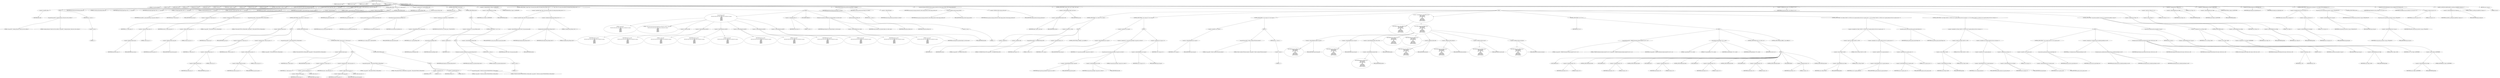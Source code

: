 digraph hostapd_notif_assoc {  
"1000112" [label = "(METHOD,hostapd_notif_assoc)" ]
"1000113" [label = "(PARAM,hostapd_data *hapd)" ]
"1000114" [label = "(PARAM,const u8 *addr)" ]
"1000115" [label = "(PARAM,const u8 *req_ies)" ]
"1000116" [label = "(PARAM,size_t req_ies_len)" ]
"1000117" [label = "(PARAM,int reassoc)" ]
"1000118" [label = "(BLOCK,,)" ]
"1000119" [label = "(LOCAL,v5: wpa_state_machine *)" ]
"1000120" [label = "(LOCAL,v6: u32)" ]
"1000121" [label = "(LOCAL,reason: u16)" ]
"1000122" [label = "(LOCAL,p: u8 *)" ]
"1000123" [label = "(LOCAL,buf: u8 [ 1064 ])" ]
"1000124" [label = "(LOCAL,ielen: size_t)" ]
"1000125" [label = "(LOCAL,ie: const u8 *)" ]
"1000126" [label = "(LOCAL,elems: ieee802_11_elems)" ]
"1000127" [label = "(LOCAL,res: int)" ]
"1000128" [label = "(LOCAL,new_assoc: int)" ]
"1000129" [label = "(LOCAL,sta: sta_info *)" ]
"1000130" [label = "(CONTROL_STRUCTURE,if ( !addr ),if ( !addr ))" ]
"1000131" [label = "(<operator>.logicalNot,!addr)" ]
"1000132" [label = "(IDENTIFIER,addr,!addr)" ]
"1000133" [label = "(BLOCK,,)" ]
"1000134" [label = "(wpa_printf,wpa_printf(2, \"hostapd_notif_assoc: Skip event with no address\"))" ]
"1000135" [label = "(LITERAL,2,wpa_printf(2, \"hostapd_notif_assoc: Skip event with no address\"))" ]
"1000136" [label = "(LITERAL,\"hostapd_notif_assoc: Skip event with no address\",wpa_printf(2, \"hostapd_notif_assoc: Skip event with no address\"))" ]
"1000137" [label = "(RETURN,return -1;,return -1;)" ]
"1000138" [label = "(<operator>.minus,-1)" ]
"1000139" [label = "(LITERAL,1,-1)" ]
"1000140" [label = "(random_add_randomness,random_add_randomness(addr, 6u))" ]
"1000141" [label = "(IDENTIFIER,addr,random_add_randomness(addr, 6u))" ]
"1000142" [label = "(LITERAL,6u,random_add_randomness(addr, 6u))" ]
"1000143" [label = "(hostapd_logger,hostapd_logger(hapd, addr, 1u, 2, \"associated\"))" ]
"1000144" [label = "(IDENTIFIER,hapd,hostapd_logger(hapd, addr, 1u, 2, \"associated\"))" ]
"1000145" [label = "(IDENTIFIER,addr,hostapd_logger(hapd, addr, 1u, 2, \"associated\"))" ]
"1000146" [label = "(LITERAL,1u,hostapd_logger(hapd, addr, 1u, 2, \"associated\"))" ]
"1000147" [label = "(LITERAL,2,hostapd_logger(hapd, addr, 1u, 2, \"associated\"))" ]
"1000148" [label = "(LITERAL,\"associated\",hostapd_logger(hapd, addr, 1u, 2, \"associated\"))" ]
"1000149" [label = "(ieee802_11_parse_elems,ieee802_11_parse_elems(req_ies, req_ies_len, &elems, 0))" ]
"1000150" [label = "(IDENTIFIER,req_ies,ieee802_11_parse_elems(req_ies, req_ies_len, &elems, 0))" ]
"1000151" [label = "(IDENTIFIER,req_ies_len,ieee802_11_parse_elems(req_ies, req_ies_len, &elems, 0))" ]
"1000152" [label = "(<operator>.addressOf,&elems)" ]
"1000153" [label = "(IDENTIFIER,elems,ieee802_11_parse_elems(req_ies, req_ies_len, &elems, 0))" ]
"1000154" [label = "(LITERAL,0,ieee802_11_parse_elems(req_ies, req_ies_len, &elems, 0))" ]
"1000155" [label = "(CONTROL_STRUCTURE,if ( elems.wps_ie ),if ( elems.wps_ie ))" ]
"1000156" [label = "(<operator>.fieldAccess,elems.wps_ie)" ]
"1000157" [label = "(IDENTIFIER,elems,if ( elems.wps_ie ))" ]
"1000158" [label = "(FIELD_IDENTIFIER,wps_ie,wps_ie)" ]
"1000159" [label = "(BLOCK,,)" ]
"1000160" [label = "(<operator>.assignment,ie = elems.wps_ie - 2)" ]
"1000161" [label = "(IDENTIFIER,ie,ie = elems.wps_ie - 2)" ]
"1000162" [label = "(<operator>.subtraction,elems.wps_ie - 2)" ]
"1000163" [label = "(<operator>.fieldAccess,elems.wps_ie)" ]
"1000164" [label = "(IDENTIFIER,elems,elems.wps_ie - 2)" ]
"1000165" [label = "(FIELD_IDENTIFIER,wps_ie,wps_ie)" ]
"1000166" [label = "(LITERAL,2,elems.wps_ie - 2)" ]
"1000167" [label = "(<operator>.assignment,ielen = elems.wps_ie_len + 2)" ]
"1000168" [label = "(IDENTIFIER,ielen,ielen = elems.wps_ie_len + 2)" ]
"1000169" [label = "(<operator>.addition,elems.wps_ie_len + 2)" ]
"1000170" [label = "(<operator>.fieldAccess,elems.wps_ie_len)" ]
"1000171" [label = "(IDENTIFIER,elems,elems.wps_ie_len + 2)" ]
"1000172" [label = "(FIELD_IDENTIFIER,wps_ie_len,wps_ie_len)" ]
"1000173" [label = "(LITERAL,2,elems.wps_ie_len + 2)" ]
"1000174" [label = "(wpa_printf,wpa_printf(2, \"STA included WPS IE in (Re)AssocReq\"))" ]
"1000175" [label = "(LITERAL,2,wpa_printf(2, \"STA included WPS IE in (Re)AssocReq\"))" ]
"1000176" [label = "(LITERAL,\"STA included WPS IE in (Re)AssocReq\",wpa_printf(2, \"STA included WPS IE in (Re)AssocReq\"))" ]
"1000177" [label = "(CONTROL_STRUCTURE,else,else)" ]
"1000178" [label = "(CONTROL_STRUCTURE,if ( elems.rsn_ie ),if ( elems.rsn_ie ))" ]
"1000179" [label = "(<operator>.fieldAccess,elems.rsn_ie)" ]
"1000180" [label = "(IDENTIFIER,elems,if ( elems.rsn_ie ))" ]
"1000181" [label = "(FIELD_IDENTIFIER,rsn_ie,rsn_ie)" ]
"1000182" [label = "(BLOCK,,)" ]
"1000183" [label = "(<operator>.assignment,ie = elems.rsn_ie - 2)" ]
"1000184" [label = "(IDENTIFIER,ie,ie = elems.rsn_ie - 2)" ]
"1000185" [label = "(<operator>.subtraction,elems.rsn_ie - 2)" ]
"1000186" [label = "(<operator>.fieldAccess,elems.rsn_ie)" ]
"1000187" [label = "(IDENTIFIER,elems,elems.rsn_ie - 2)" ]
"1000188" [label = "(FIELD_IDENTIFIER,rsn_ie,rsn_ie)" ]
"1000189" [label = "(LITERAL,2,elems.rsn_ie - 2)" ]
"1000190" [label = "(<operator>.assignment,ielen = elems.rsn_ie_len + 2)" ]
"1000191" [label = "(IDENTIFIER,ielen,ielen = elems.rsn_ie_len + 2)" ]
"1000192" [label = "(<operator>.addition,elems.rsn_ie_len + 2)" ]
"1000193" [label = "(<operator>.fieldAccess,elems.rsn_ie_len)" ]
"1000194" [label = "(IDENTIFIER,elems,elems.rsn_ie_len + 2)" ]
"1000195" [label = "(FIELD_IDENTIFIER,rsn_ie_len,rsn_ie_len)" ]
"1000196" [label = "(LITERAL,2,elems.rsn_ie_len + 2)" ]
"1000197" [label = "(wpa_printf,wpa_printf(2, \"STA included RSN IE in (Re)AssocReq\"))" ]
"1000198" [label = "(LITERAL,2,wpa_printf(2, \"STA included RSN IE in (Re)AssocReq\"))" ]
"1000199" [label = "(LITERAL,\"STA included RSN IE in (Re)AssocReq\",wpa_printf(2, \"STA included RSN IE in (Re)AssocReq\"))" ]
"1000200" [label = "(CONTROL_STRUCTURE,else,else)" ]
"1000201" [label = "(CONTROL_STRUCTURE,if ( elems.wpa_ie ),if ( elems.wpa_ie ))" ]
"1000202" [label = "(<operator>.fieldAccess,elems.wpa_ie)" ]
"1000203" [label = "(IDENTIFIER,elems,if ( elems.wpa_ie ))" ]
"1000204" [label = "(FIELD_IDENTIFIER,wpa_ie,wpa_ie)" ]
"1000205" [label = "(BLOCK,,)" ]
"1000206" [label = "(<operator>.assignment,ie = elems.wpa_ie - 2)" ]
"1000207" [label = "(IDENTIFIER,ie,ie = elems.wpa_ie - 2)" ]
"1000208" [label = "(<operator>.subtraction,elems.wpa_ie - 2)" ]
"1000209" [label = "(<operator>.fieldAccess,elems.wpa_ie)" ]
"1000210" [label = "(IDENTIFIER,elems,elems.wpa_ie - 2)" ]
"1000211" [label = "(FIELD_IDENTIFIER,wpa_ie,wpa_ie)" ]
"1000212" [label = "(LITERAL,2,elems.wpa_ie - 2)" ]
"1000213" [label = "(<operator>.assignment,ielen = elems.wpa_ie_len + 2)" ]
"1000214" [label = "(IDENTIFIER,ielen,ielen = elems.wpa_ie_len + 2)" ]
"1000215" [label = "(<operator>.addition,elems.wpa_ie_len + 2)" ]
"1000216" [label = "(<operator>.fieldAccess,elems.wpa_ie_len)" ]
"1000217" [label = "(IDENTIFIER,elems,elems.wpa_ie_len + 2)" ]
"1000218" [label = "(FIELD_IDENTIFIER,wpa_ie_len,wpa_ie_len)" ]
"1000219" [label = "(LITERAL,2,elems.wpa_ie_len + 2)" ]
"1000220" [label = "(wpa_printf,wpa_printf(2, \"STA included WPA IE in (Re)AssocReq\"))" ]
"1000221" [label = "(LITERAL,2,wpa_printf(2, \"STA included WPA IE in (Re)AssocReq\"))" ]
"1000222" [label = "(LITERAL,\"STA included WPA IE in (Re)AssocReq\",wpa_printf(2, \"STA included WPA IE in (Re)AssocReq\"))" ]
"1000223" [label = "(CONTROL_STRUCTURE,else,else)" ]
"1000224" [label = "(BLOCK,,)" ]
"1000225" [label = "(<operator>.assignment,ie = 0)" ]
"1000226" [label = "(IDENTIFIER,ie,ie = 0)" ]
"1000227" [label = "(LITERAL,0,ie = 0)" ]
"1000228" [label = "(<operator>.assignment,ielen = 0)" ]
"1000229" [label = "(IDENTIFIER,ielen,ielen = 0)" ]
"1000230" [label = "(LITERAL,0,ielen = 0)" ]
"1000231" [label = "(wpa_printf,wpa_printf(2, \"STA did not include WPS/RSN/WPA IE in (Re)AssocReq\"))" ]
"1000232" [label = "(LITERAL,2,wpa_printf(2, \"STA did not include WPS/RSN/WPA IE in (Re)AssocReq\"))" ]
"1000233" [label = "(LITERAL,\"STA did not include WPS/RSN/WPA IE in (Re)AssocReq\",wpa_printf(2, \"STA did not include WPS/RSN/WPA IE in (Re)AssocReq\"))" ]
"1000234" [label = "(<operator>.assignment,sta = ap_get_sta(hapd, addr))" ]
"1000235" [label = "(IDENTIFIER,sta,sta = ap_get_sta(hapd, addr))" ]
"1000236" [label = "(ap_get_sta,ap_get_sta(hapd, addr))" ]
"1000237" [label = "(IDENTIFIER,hapd,ap_get_sta(hapd, addr))" ]
"1000238" [label = "(IDENTIFIER,addr,ap_get_sta(hapd, addr))" ]
"1000239" [label = "(CONTROL_STRUCTURE,if ( sta ),if ( sta ))" ]
"1000240" [label = "(IDENTIFIER,sta,if ( sta ))" ]
"1000241" [label = "(BLOCK,,)" ]
"1000242" [label = "(ap_sta_no_session_timeout,ap_sta_no_session_timeout(hapd, sta))" ]
"1000243" [label = "(IDENTIFIER,hapd,ap_sta_no_session_timeout(hapd, sta))" ]
"1000244" [label = "(IDENTIFIER,sta,ap_sta_no_session_timeout(hapd, sta))" ]
"1000245" [label = "(accounting_sta_stop,accounting_sta_stop(hapd, sta))" ]
"1000246" [label = "(IDENTIFIER,hapd,accounting_sta_stop(hapd, sta))" ]
"1000247" [label = "(IDENTIFIER,sta,accounting_sta_stop(hapd, sta))" ]
"1000248" [label = "(<operator>.assignment,sta->timeout_next = STA_NULLFUNC)" ]
"1000249" [label = "(<operator>.indirectFieldAccess,sta->timeout_next)" ]
"1000250" [label = "(IDENTIFIER,sta,sta->timeout_next = STA_NULLFUNC)" ]
"1000251" [label = "(FIELD_IDENTIFIER,timeout_next,timeout_next)" ]
"1000252" [label = "(IDENTIFIER,STA_NULLFUNC,sta->timeout_next = STA_NULLFUNC)" ]
"1000253" [label = "(CONTROL_STRUCTURE,else,else)" ]
"1000254" [label = "(BLOCK,,)" ]
"1000255" [label = "(<operator>.assignment,sta = ap_sta_add(hapd, addr))" ]
"1000256" [label = "(IDENTIFIER,sta,sta = ap_sta_add(hapd, addr))" ]
"1000257" [label = "(ap_sta_add,ap_sta_add(hapd, addr))" ]
"1000258" [label = "(IDENTIFIER,hapd,ap_sta_add(hapd, addr))" ]
"1000259" [label = "(IDENTIFIER,addr,ap_sta_add(hapd, addr))" ]
"1000260" [label = "(CONTROL_STRUCTURE,if ( !sta ),if ( !sta ))" ]
"1000261" [label = "(<operator>.logicalNot,!sta)" ]
"1000262" [label = "(IDENTIFIER,sta,!sta)" ]
"1000263" [label = "(BLOCK,,)" ]
"1000264" [label = "(hostapd_drv_sta_disassoc,hostapd_drv_sta_disassoc(hapd, addr, 5))" ]
"1000265" [label = "(IDENTIFIER,hapd,hostapd_drv_sta_disassoc(hapd, addr, 5))" ]
"1000266" [label = "(IDENTIFIER,addr,hostapd_drv_sta_disassoc(hapd, addr, 5))" ]
"1000267" [label = "(LITERAL,5,hostapd_drv_sta_disassoc(hapd, addr, 5))" ]
"1000268" [label = "(RETURN,return -1;,return -1;)" ]
"1000269" [label = "(<operator>.minus,-1)" ]
"1000270" [label = "(LITERAL,1,-1)" ]
"1000271" [label = "(<operators>.assignmentAnd,sta->flags &= 0xFFFECFFF)" ]
"1000272" [label = "(<operator>.indirectFieldAccess,sta->flags)" ]
"1000273" [label = "(IDENTIFIER,sta,sta->flags &= 0xFFFECFFF)" ]
"1000274" [label = "(FIELD_IDENTIFIER,flags,flags)" ]
"1000275" [label = "(LITERAL,0xFFFECFFF,sta->flags &= 0xFFFECFFF)" ]
"1000276" [label = "(CONTROL_STRUCTURE,if ( !hapd->iface->drv_max_acl_mac_addrs && hostapd_check_acl(hapd, addr, 0) != 1 ),if ( !hapd->iface->drv_max_acl_mac_addrs && hostapd_check_acl(hapd, addr, 0) != 1 ))" ]
"1000277" [label = "(<operator>.logicalAnd,!hapd->iface->drv_max_acl_mac_addrs && hostapd_check_acl(hapd, addr, 0) != 1)" ]
"1000278" [label = "(<operator>.logicalNot,!hapd->iface->drv_max_acl_mac_addrs)" ]
"1000279" [label = "(<operator>.indirectFieldAccess,hapd->iface->drv_max_acl_mac_addrs)" ]
"1000280" [label = "(<operator>.indirectFieldAccess,hapd->iface)" ]
"1000281" [label = "(IDENTIFIER,hapd,!hapd->iface->drv_max_acl_mac_addrs)" ]
"1000282" [label = "(FIELD_IDENTIFIER,iface,iface)" ]
"1000283" [label = "(FIELD_IDENTIFIER,drv_max_acl_mac_addrs,drv_max_acl_mac_addrs)" ]
"1000284" [label = "(<operator>.notEquals,hostapd_check_acl(hapd, addr, 0) != 1)" ]
"1000285" [label = "(hostapd_check_acl,hostapd_check_acl(hapd, addr, 0))" ]
"1000286" [label = "(IDENTIFIER,hapd,hostapd_check_acl(hapd, addr, 0))" ]
"1000287" [label = "(IDENTIFIER,addr,hostapd_check_acl(hapd, addr, 0))" ]
"1000288" [label = "(LITERAL,0,hostapd_check_acl(hapd, addr, 0))" ]
"1000289" [label = "(LITERAL,1,hostapd_check_acl(hapd, addr, 0) != 1)" ]
"1000290" [label = "(BLOCK,,)" ]
"1000291" [label = "(wpa_printf,wpa_printf(\n      3,\n      \"STA %02x:%02x:%02x:%02x:%02x:%02x not allowed to connect\",\n      *addr,\n      addr[1],\n      addr[2],\n      addr[3],\n      addr[4],\n      addr[5]))" ]
"1000292" [label = "(LITERAL,3,wpa_printf(\n      3,\n      \"STA %02x:%02x:%02x:%02x:%02x:%02x not allowed to connect\",\n      *addr,\n      addr[1],\n      addr[2],\n      addr[3],\n      addr[4],\n      addr[5]))" ]
"1000293" [label = "(LITERAL,\"STA %02x:%02x:%02x:%02x:%02x:%02x not allowed to connect\",wpa_printf(\n      3,\n      \"STA %02x:%02x:%02x:%02x:%02x:%02x not allowed to connect\",\n      *addr,\n      addr[1],\n      addr[2],\n      addr[3],\n      addr[4],\n      addr[5]))" ]
"1000294" [label = "(<operator>.indirection,*addr)" ]
"1000295" [label = "(IDENTIFIER,addr,wpa_printf(\n      3,\n      \"STA %02x:%02x:%02x:%02x:%02x:%02x not allowed to connect\",\n      *addr,\n      addr[1],\n      addr[2],\n      addr[3],\n      addr[4],\n      addr[5]))" ]
"1000296" [label = "(<operator>.indirectIndexAccess,addr[1])" ]
"1000297" [label = "(IDENTIFIER,addr,wpa_printf(\n      3,\n      \"STA %02x:%02x:%02x:%02x:%02x:%02x not allowed to connect\",\n      *addr,\n      addr[1],\n      addr[2],\n      addr[3],\n      addr[4],\n      addr[5]))" ]
"1000298" [label = "(LITERAL,1,wpa_printf(\n      3,\n      \"STA %02x:%02x:%02x:%02x:%02x:%02x not allowed to connect\",\n      *addr,\n      addr[1],\n      addr[2],\n      addr[3],\n      addr[4],\n      addr[5]))" ]
"1000299" [label = "(<operator>.indirectIndexAccess,addr[2])" ]
"1000300" [label = "(IDENTIFIER,addr,wpa_printf(\n      3,\n      \"STA %02x:%02x:%02x:%02x:%02x:%02x not allowed to connect\",\n      *addr,\n      addr[1],\n      addr[2],\n      addr[3],\n      addr[4],\n      addr[5]))" ]
"1000301" [label = "(LITERAL,2,wpa_printf(\n      3,\n      \"STA %02x:%02x:%02x:%02x:%02x:%02x not allowed to connect\",\n      *addr,\n      addr[1],\n      addr[2],\n      addr[3],\n      addr[4],\n      addr[5]))" ]
"1000302" [label = "(<operator>.indirectIndexAccess,addr[3])" ]
"1000303" [label = "(IDENTIFIER,addr,wpa_printf(\n      3,\n      \"STA %02x:%02x:%02x:%02x:%02x:%02x not allowed to connect\",\n      *addr,\n      addr[1],\n      addr[2],\n      addr[3],\n      addr[4],\n      addr[5]))" ]
"1000304" [label = "(LITERAL,3,wpa_printf(\n      3,\n      \"STA %02x:%02x:%02x:%02x:%02x:%02x not allowed to connect\",\n      *addr,\n      addr[1],\n      addr[2],\n      addr[3],\n      addr[4],\n      addr[5]))" ]
"1000305" [label = "(<operator>.indirectIndexAccess,addr[4])" ]
"1000306" [label = "(IDENTIFIER,addr,wpa_printf(\n      3,\n      \"STA %02x:%02x:%02x:%02x:%02x:%02x not allowed to connect\",\n      *addr,\n      addr[1],\n      addr[2],\n      addr[3],\n      addr[4],\n      addr[5]))" ]
"1000307" [label = "(LITERAL,4,wpa_printf(\n      3,\n      \"STA %02x:%02x:%02x:%02x:%02x:%02x not allowed to connect\",\n      *addr,\n      addr[1],\n      addr[2],\n      addr[3],\n      addr[4],\n      addr[5]))" ]
"1000308" [label = "(<operator>.indirectIndexAccess,addr[5])" ]
"1000309" [label = "(IDENTIFIER,addr,wpa_printf(\n      3,\n      \"STA %02x:%02x:%02x:%02x:%02x:%02x not allowed to connect\",\n      *addr,\n      addr[1],\n      addr[2],\n      addr[3],\n      addr[4],\n      addr[5]))" ]
"1000310" [label = "(LITERAL,5,wpa_printf(\n      3,\n      \"STA %02x:%02x:%02x:%02x:%02x:%02x not allowed to connect\",\n      *addr,\n      addr[1],\n      addr[2],\n      addr[3],\n      addr[4],\n      addr[5]))" ]
"1000311" [label = "(<operator>.assignment,reason = 1)" ]
"1000312" [label = "(IDENTIFIER,reason,reason = 1)" ]
"1000313" [label = "(LITERAL,1,reason = 1)" ]
"1000314" [label = "(JUMP_TARGET,LABEL_57)" ]
"1000315" [label = "(hostapd_drv_sta_disassoc,hostapd_drv_sta_disassoc(hapd, sta->addr, reason))" ]
"1000316" [label = "(IDENTIFIER,hapd,hostapd_drv_sta_disassoc(hapd, sta->addr, reason))" ]
"1000317" [label = "(<operator>.indirectFieldAccess,sta->addr)" ]
"1000318" [label = "(IDENTIFIER,sta,hostapd_drv_sta_disassoc(hapd, sta->addr, reason))" ]
"1000319" [label = "(FIELD_IDENTIFIER,addr,addr)" ]
"1000320" [label = "(IDENTIFIER,reason,hostapd_drv_sta_disassoc(hapd, sta->addr, reason))" ]
"1000321" [label = "(ap_free_sta,ap_free_sta(hapd, sta))" ]
"1000322" [label = "(IDENTIFIER,hapd,ap_free_sta(hapd, sta))" ]
"1000323" [label = "(IDENTIFIER,sta,ap_free_sta(hapd, sta))" ]
"1000324" [label = "(RETURN,return -1;,return -1;)" ]
"1000325" [label = "(<operator>.minus,-1)" ]
"1000326" [label = "(LITERAL,1,-1)" ]
"1000327" [label = "(mbo_ap_check_sta_assoc,mbo_ap_check_sta_assoc(hapd, sta, &elems))" ]
"1000328" [label = "(IDENTIFIER,hapd,mbo_ap_check_sta_assoc(hapd, sta, &elems))" ]
"1000329" [label = "(IDENTIFIER,sta,mbo_ap_check_sta_assoc(hapd, sta, &elems))" ]
"1000330" [label = "(<operator>.addressOf,&elems)" ]
"1000331" [label = "(IDENTIFIER,elems,mbo_ap_check_sta_assoc(hapd, sta, &elems))" ]
"1000332" [label = "(ap_copy_sta_supp_op_classes,ap_copy_sta_supp_op_classes(sta, elems.supp_op_classes, elems.supp_op_classes_len))" ]
"1000333" [label = "(IDENTIFIER,sta,ap_copy_sta_supp_op_classes(sta, elems.supp_op_classes, elems.supp_op_classes_len))" ]
"1000334" [label = "(<operator>.fieldAccess,elems.supp_op_classes)" ]
"1000335" [label = "(IDENTIFIER,elems,ap_copy_sta_supp_op_classes(sta, elems.supp_op_classes, elems.supp_op_classes_len))" ]
"1000336" [label = "(FIELD_IDENTIFIER,supp_op_classes,supp_op_classes)" ]
"1000337" [label = "(<operator>.fieldAccess,elems.supp_op_classes_len)" ]
"1000338" [label = "(IDENTIFIER,elems,ap_copy_sta_supp_op_classes(sta, elems.supp_op_classes, elems.supp_op_classes_len))" ]
"1000339" [label = "(FIELD_IDENTIFIER,supp_op_classes_len,supp_op_classes_len)" ]
"1000340" [label = "(CONTROL_STRUCTURE,if ( hapd->conf->wpa ),if ( hapd->conf->wpa ))" ]
"1000341" [label = "(<operator>.indirectFieldAccess,hapd->conf->wpa)" ]
"1000342" [label = "(<operator>.indirectFieldAccess,hapd->conf)" ]
"1000343" [label = "(IDENTIFIER,hapd,if ( hapd->conf->wpa ))" ]
"1000344" [label = "(FIELD_IDENTIFIER,conf,conf)" ]
"1000345" [label = "(FIELD_IDENTIFIER,wpa,wpa)" ]
"1000346" [label = "(BLOCK,,)" ]
"1000347" [label = "(CONTROL_STRUCTURE,if ( !ie || !ielen ),if ( !ie || !ielen ))" ]
"1000348" [label = "(<operator>.logicalOr,!ie || !ielen)" ]
"1000349" [label = "(<operator>.logicalNot,!ie)" ]
"1000350" [label = "(IDENTIFIER,ie,!ie)" ]
"1000351" [label = "(<operator>.logicalNot,!ielen)" ]
"1000352" [label = "(IDENTIFIER,ielen,!ielen)" ]
"1000353" [label = "(BLOCK,,)" ]
"1000354" [label = "(wpa_printf,wpa_printf(2, \"No WPA/RSN IE from STA\"))" ]
"1000355" [label = "(LITERAL,2,wpa_printf(2, \"No WPA/RSN IE from STA\"))" ]
"1000356" [label = "(LITERAL,\"No WPA/RSN IE from STA\",wpa_printf(2, \"No WPA/RSN IE from STA\"))" ]
"1000357" [label = "(<operator>.assignment,reason = 13)" ]
"1000358" [label = "(IDENTIFIER,reason,reason = 13)" ]
"1000359" [label = "(LITERAL,13,reason = 13)" ]
"1000360" [label = "(CONTROL_STRUCTURE,goto LABEL_57;,goto LABEL_57;)" ]
"1000361" [label = "(CONTROL_STRUCTURE,if ( !sta->wpa_sm ),if ( !sta->wpa_sm ))" ]
"1000362" [label = "(<operator>.logicalNot,!sta->wpa_sm)" ]
"1000363" [label = "(<operator>.indirectFieldAccess,sta->wpa_sm)" ]
"1000364" [label = "(IDENTIFIER,sta,!sta->wpa_sm)" ]
"1000365" [label = "(FIELD_IDENTIFIER,wpa_sm,wpa_sm)" ]
"1000366" [label = "(BLOCK,,)" ]
"1000367" [label = "(<operator>.assignment,v5 = wpa_auth_sta_init(hapd->wpa_auth, sta->addr, 0))" ]
"1000368" [label = "(IDENTIFIER,v5,v5 = wpa_auth_sta_init(hapd->wpa_auth, sta->addr, 0))" ]
"1000369" [label = "(wpa_auth_sta_init,wpa_auth_sta_init(hapd->wpa_auth, sta->addr, 0))" ]
"1000370" [label = "(<operator>.indirectFieldAccess,hapd->wpa_auth)" ]
"1000371" [label = "(IDENTIFIER,hapd,wpa_auth_sta_init(hapd->wpa_auth, sta->addr, 0))" ]
"1000372" [label = "(FIELD_IDENTIFIER,wpa_auth,wpa_auth)" ]
"1000373" [label = "(<operator>.indirectFieldAccess,sta->addr)" ]
"1000374" [label = "(IDENTIFIER,sta,wpa_auth_sta_init(hapd->wpa_auth, sta->addr, 0))" ]
"1000375" [label = "(FIELD_IDENTIFIER,addr,addr)" ]
"1000376" [label = "(LITERAL,0,wpa_auth_sta_init(hapd->wpa_auth, sta->addr, 0))" ]
"1000377" [label = "(<operator>.assignment,sta->wpa_sm = v5)" ]
"1000378" [label = "(<operator>.indirectFieldAccess,sta->wpa_sm)" ]
"1000379" [label = "(IDENTIFIER,sta,sta->wpa_sm = v5)" ]
"1000380" [label = "(FIELD_IDENTIFIER,wpa_sm,wpa_sm)" ]
"1000381" [label = "(IDENTIFIER,v5,sta->wpa_sm = v5)" ]
"1000382" [label = "(CONTROL_STRUCTURE,if ( !sta->wpa_sm ),if ( !sta->wpa_sm ))" ]
"1000383" [label = "(<operator>.logicalNot,!sta->wpa_sm)" ]
"1000384" [label = "(<operator>.indirectFieldAccess,sta->wpa_sm)" ]
"1000385" [label = "(IDENTIFIER,sta,!sta->wpa_sm)" ]
"1000386" [label = "(FIELD_IDENTIFIER,wpa_sm,wpa_sm)" ]
"1000387" [label = "(BLOCK,,)" ]
"1000388" [label = "(wpa_printf,wpa_printf(5, \"Failed to initialize WPA state machine\"))" ]
"1000389" [label = "(LITERAL,5,wpa_printf(5, \"Failed to initialize WPA state machine\"))" ]
"1000390" [label = "(LITERAL,\"Failed to initialize WPA state machine\",wpa_printf(5, \"Failed to initialize WPA state machine\"))" ]
"1000391" [label = "(RETURN,return -1;,return -1;)" ]
"1000392" [label = "(<operator>.minus,-1)" ]
"1000393" [label = "(LITERAL,1,-1)" ]
"1000394" [label = "(<operator>.assignment,res = wpa_validate_wpa_ie(\n            hapd->wpa_auth,\n            sta->wpa_sm,\n            hapd->iface->freq,\n            ie,\n            ielen,\n            elems.mdie,\n            elems.mdie_len,\n            elems.owe_dh,\n            elems.owe_dh_len))" ]
"1000395" [label = "(IDENTIFIER,res,res = wpa_validate_wpa_ie(\n            hapd->wpa_auth,\n            sta->wpa_sm,\n            hapd->iface->freq,\n            ie,\n            ielen,\n            elems.mdie,\n            elems.mdie_len,\n            elems.owe_dh,\n            elems.owe_dh_len))" ]
"1000396" [label = "(wpa_validate_wpa_ie,wpa_validate_wpa_ie(\n            hapd->wpa_auth,\n            sta->wpa_sm,\n            hapd->iface->freq,\n            ie,\n            ielen,\n            elems.mdie,\n            elems.mdie_len,\n            elems.owe_dh,\n            elems.owe_dh_len))" ]
"1000397" [label = "(<operator>.indirectFieldAccess,hapd->wpa_auth)" ]
"1000398" [label = "(IDENTIFIER,hapd,wpa_validate_wpa_ie(\n            hapd->wpa_auth,\n            sta->wpa_sm,\n            hapd->iface->freq,\n            ie,\n            ielen,\n            elems.mdie,\n            elems.mdie_len,\n            elems.owe_dh,\n            elems.owe_dh_len))" ]
"1000399" [label = "(FIELD_IDENTIFIER,wpa_auth,wpa_auth)" ]
"1000400" [label = "(<operator>.indirectFieldAccess,sta->wpa_sm)" ]
"1000401" [label = "(IDENTIFIER,sta,wpa_validate_wpa_ie(\n            hapd->wpa_auth,\n            sta->wpa_sm,\n            hapd->iface->freq,\n            ie,\n            ielen,\n            elems.mdie,\n            elems.mdie_len,\n            elems.owe_dh,\n            elems.owe_dh_len))" ]
"1000402" [label = "(FIELD_IDENTIFIER,wpa_sm,wpa_sm)" ]
"1000403" [label = "(<operator>.indirectFieldAccess,hapd->iface->freq)" ]
"1000404" [label = "(<operator>.indirectFieldAccess,hapd->iface)" ]
"1000405" [label = "(IDENTIFIER,hapd,wpa_validate_wpa_ie(\n            hapd->wpa_auth,\n            sta->wpa_sm,\n            hapd->iface->freq,\n            ie,\n            ielen,\n            elems.mdie,\n            elems.mdie_len,\n            elems.owe_dh,\n            elems.owe_dh_len))" ]
"1000406" [label = "(FIELD_IDENTIFIER,iface,iface)" ]
"1000407" [label = "(FIELD_IDENTIFIER,freq,freq)" ]
"1000408" [label = "(IDENTIFIER,ie,wpa_validate_wpa_ie(\n            hapd->wpa_auth,\n            sta->wpa_sm,\n            hapd->iface->freq,\n            ie,\n            ielen,\n            elems.mdie,\n            elems.mdie_len,\n            elems.owe_dh,\n            elems.owe_dh_len))" ]
"1000409" [label = "(IDENTIFIER,ielen,wpa_validate_wpa_ie(\n            hapd->wpa_auth,\n            sta->wpa_sm,\n            hapd->iface->freq,\n            ie,\n            ielen,\n            elems.mdie,\n            elems.mdie_len,\n            elems.owe_dh,\n            elems.owe_dh_len))" ]
"1000410" [label = "(<operator>.fieldAccess,elems.mdie)" ]
"1000411" [label = "(IDENTIFIER,elems,wpa_validate_wpa_ie(\n            hapd->wpa_auth,\n            sta->wpa_sm,\n            hapd->iface->freq,\n            ie,\n            ielen,\n            elems.mdie,\n            elems.mdie_len,\n            elems.owe_dh,\n            elems.owe_dh_len))" ]
"1000412" [label = "(FIELD_IDENTIFIER,mdie,mdie)" ]
"1000413" [label = "(<operator>.fieldAccess,elems.mdie_len)" ]
"1000414" [label = "(IDENTIFIER,elems,wpa_validate_wpa_ie(\n            hapd->wpa_auth,\n            sta->wpa_sm,\n            hapd->iface->freq,\n            ie,\n            ielen,\n            elems.mdie,\n            elems.mdie_len,\n            elems.owe_dh,\n            elems.owe_dh_len))" ]
"1000415" [label = "(FIELD_IDENTIFIER,mdie_len,mdie_len)" ]
"1000416" [label = "(<operator>.fieldAccess,elems.owe_dh)" ]
"1000417" [label = "(IDENTIFIER,elems,wpa_validate_wpa_ie(\n            hapd->wpa_auth,\n            sta->wpa_sm,\n            hapd->iface->freq,\n            ie,\n            ielen,\n            elems.mdie,\n            elems.mdie_len,\n            elems.owe_dh,\n            elems.owe_dh_len))" ]
"1000418" [label = "(FIELD_IDENTIFIER,owe_dh,owe_dh)" ]
"1000419" [label = "(<operator>.fieldAccess,elems.owe_dh_len)" ]
"1000420" [label = "(IDENTIFIER,elems,wpa_validate_wpa_ie(\n            hapd->wpa_auth,\n            sta->wpa_sm,\n            hapd->iface->freq,\n            ie,\n            ielen,\n            elems.mdie,\n            elems.mdie_len,\n            elems.owe_dh,\n            elems.owe_dh_len))" ]
"1000421" [label = "(FIELD_IDENTIFIER,owe_dh_len,owe_dh_len)" ]
"1000422" [label = "(CONTROL_STRUCTURE,if ( res ),if ( res ))" ]
"1000423" [label = "(IDENTIFIER,res,if ( res ))" ]
"1000424" [label = "(BLOCK,,)" ]
"1000425" [label = "(wpa_printf,wpa_printf(2, \"WPA/RSN information element rejected? (res %u)\", res))" ]
"1000426" [label = "(LITERAL,2,wpa_printf(2, \"WPA/RSN information element rejected? (res %u)\", res))" ]
"1000427" [label = "(LITERAL,\"WPA/RSN information element rejected? (res %u)\",wpa_printf(2, \"WPA/RSN information element rejected? (res %u)\", res))" ]
"1000428" [label = "(IDENTIFIER,res,wpa_printf(2, \"WPA/RSN information element rejected? (res %u)\", res))" ]
"1000429" [label = "(wpa_hexdump,wpa_hexdump(2, \"IE\", ie, ielen))" ]
"1000430" [label = "(LITERAL,2,wpa_hexdump(2, \"IE\", ie, ielen))" ]
"1000431" [label = "(LITERAL,\"IE\",wpa_hexdump(2, \"IE\", ie, ielen))" ]
"1000432" [label = "(IDENTIFIER,ie,wpa_hexdump(2, \"IE\", ie, ielen))" ]
"1000433" [label = "(IDENTIFIER,ielen,wpa_hexdump(2, \"IE\", ie, ielen))" ]
"1000434" [label = "(CONTROL_STRUCTURE,switch ( res ),switch ( res ))" ]
"1000435" [label = "(IDENTIFIER,res,switch ( res ))" ]
"1000436" [label = "(BLOCK,,)" ]
"1000437" [label = "(JUMP_TARGET,case 2)" ]
"1000438" [label = "(<operator>.assignment,reason = 18)" ]
"1000439" [label = "(IDENTIFIER,reason,reason = 18)" ]
"1000440" [label = "(LITERAL,18,reason = 18)" ]
"1000441" [label = "(CONTROL_STRUCTURE,break;,break;)" ]
"1000442" [label = "(JUMP_TARGET,case 3)" ]
"1000443" [label = "(<operator>.assignment,reason = 19)" ]
"1000444" [label = "(IDENTIFIER,reason,reason = 19)" ]
"1000445" [label = "(LITERAL,19,reason = 19)" ]
"1000446" [label = "(CONTROL_STRUCTURE,break;,break;)" ]
"1000447" [label = "(JUMP_TARGET,case 4)" ]
"1000448" [label = "(<operator>.assignment,reason = 20)" ]
"1000449" [label = "(IDENTIFIER,reason,reason = 20)" ]
"1000450" [label = "(LITERAL,20,reason = 20)" ]
"1000451" [label = "(CONTROL_STRUCTURE,break;,break;)" ]
"1000452" [label = "(JUMP_TARGET,case 7)" ]
"1000453" [label = "(<operator>.assignment,reason = 13)" ]
"1000454" [label = "(IDENTIFIER,reason,reason = 13)" ]
"1000455" [label = "(LITERAL,13,reason = 13)" ]
"1000456" [label = "(CONTROL_STRUCTURE,break;,break;)" ]
"1000457" [label = "(JUMP_TARGET,case 8)" ]
"1000458" [label = "(<operator>.assignment,reason = 24)" ]
"1000459" [label = "(IDENTIFIER,reason,reason = 24)" ]
"1000460" [label = "(LITERAL,24,reason = 24)" ]
"1000461" [label = "(CONTROL_STRUCTURE,break;,break;)" ]
"1000462" [label = "(JUMP_TARGET,default)" ]
"1000463" [label = "(<operator>.assignment,reason = 13)" ]
"1000464" [label = "(IDENTIFIER,reason,reason = 13)" ]
"1000465" [label = "(LITERAL,13,reason = 13)" ]
"1000466" [label = "(CONTROL_STRUCTURE,break;,break;)" ]
"1000467" [label = "(CONTROL_STRUCTURE,goto LABEL_57;,goto LABEL_57;)" ]
"1000468" [label = "(CONTROL_STRUCTURE,if ( (sta->flags & 0x402) == 1026 && !sta->sa_query_timed_out && sta->sa_query_count > 0 ),if ( (sta->flags & 0x402) == 1026 && !sta->sa_query_timed_out && sta->sa_query_count > 0 ))" ]
"1000469" [label = "(<operator>.logicalAnd,(sta->flags & 0x402) == 1026 && !sta->sa_query_timed_out && sta->sa_query_count > 0)" ]
"1000470" [label = "(<operator>.equals,(sta->flags & 0x402) == 1026)" ]
"1000471" [label = "(<operator>.and,sta->flags & 0x402)" ]
"1000472" [label = "(<operator>.indirectFieldAccess,sta->flags)" ]
"1000473" [label = "(IDENTIFIER,sta,sta->flags & 0x402)" ]
"1000474" [label = "(FIELD_IDENTIFIER,flags,flags)" ]
"1000475" [label = "(LITERAL,0x402,sta->flags & 0x402)" ]
"1000476" [label = "(LITERAL,1026,(sta->flags & 0x402) == 1026)" ]
"1000477" [label = "(<operator>.logicalAnd,!sta->sa_query_timed_out && sta->sa_query_count > 0)" ]
"1000478" [label = "(<operator>.logicalNot,!sta->sa_query_timed_out)" ]
"1000479" [label = "(<operator>.indirectFieldAccess,sta->sa_query_timed_out)" ]
"1000480" [label = "(IDENTIFIER,sta,!sta->sa_query_timed_out)" ]
"1000481" [label = "(FIELD_IDENTIFIER,sa_query_timed_out,sa_query_timed_out)" ]
"1000482" [label = "(<operator>.greaterThan,sta->sa_query_count > 0)" ]
"1000483" [label = "(<operator>.indirectFieldAccess,sta->sa_query_count)" ]
"1000484" [label = "(IDENTIFIER,sta,sta->sa_query_count > 0)" ]
"1000485" [label = "(FIELD_IDENTIFIER,sa_query_count,sa_query_count)" ]
"1000486" [label = "(LITERAL,0,sta->sa_query_count > 0)" ]
"1000487" [label = "(ap_check_sa_query_timeout,ap_check_sa_query_timeout(hapd, sta))" ]
"1000488" [label = "(IDENTIFIER,hapd,ap_check_sa_query_timeout(hapd, sta))" ]
"1000489" [label = "(IDENTIFIER,sta,ap_check_sa_query_timeout(hapd, sta))" ]
"1000490" [label = "(CONTROL_STRUCTURE,if ( (sta->flags & 0x402) == 1026 && !sta->sa_query_timed_out && sta->auth_alg != 2 ),if ( (sta->flags & 0x402) == 1026 && !sta->sa_query_timed_out && sta->auth_alg != 2 ))" ]
"1000491" [label = "(<operator>.logicalAnd,(sta->flags & 0x402) == 1026 && !sta->sa_query_timed_out && sta->auth_alg != 2)" ]
"1000492" [label = "(<operator>.equals,(sta->flags & 0x402) == 1026)" ]
"1000493" [label = "(<operator>.and,sta->flags & 0x402)" ]
"1000494" [label = "(<operator>.indirectFieldAccess,sta->flags)" ]
"1000495" [label = "(IDENTIFIER,sta,sta->flags & 0x402)" ]
"1000496" [label = "(FIELD_IDENTIFIER,flags,flags)" ]
"1000497" [label = "(LITERAL,0x402,sta->flags & 0x402)" ]
"1000498" [label = "(LITERAL,1026,(sta->flags & 0x402) == 1026)" ]
"1000499" [label = "(<operator>.logicalAnd,!sta->sa_query_timed_out && sta->auth_alg != 2)" ]
"1000500" [label = "(<operator>.logicalNot,!sta->sa_query_timed_out)" ]
"1000501" [label = "(<operator>.indirectFieldAccess,sta->sa_query_timed_out)" ]
"1000502" [label = "(IDENTIFIER,sta,!sta->sa_query_timed_out)" ]
"1000503" [label = "(FIELD_IDENTIFIER,sa_query_timed_out,sa_query_timed_out)" ]
"1000504" [label = "(<operator>.notEquals,sta->auth_alg != 2)" ]
"1000505" [label = "(<operator>.indirectFieldAccess,sta->auth_alg)" ]
"1000506" [label = "(IDENTIFIER,sta,sta->auth_alg != 2)" ]
"1000507" [label = "(FIELD_IDENTIFIER,auth_alg,auth_alg)" ]
"1000508" [label = "(LITERAL,2,sta->auth_alg != 2)" ]
"1000509" [label = "(BLOCK,,)" ]
"1000510" [label = "(CONTROL_STRUCTURE,if ( !sta->sa_query_count ),if ( !sta->sa_query_count ))" ]
"1000511" [label = "(<operator>.logicalNot,!sta->sa_query_count)" ]
"1000512" [label = "(<operator>.indirectFieldAccess,sta->sa_query_count)" ]
"1000513" [label = "(IDENTIFIER,sta,!sta->sa_query_count)" ]
"1000514" [label = "(FIELD_IDENTIFIER,sa_query_count,sa_query_count)" ]
"1000515" [label = "(ap_sta_start_sa_query,ap_sta_start_sa_query(hapd, sta))" ]
"1000516" [label = "(IDENTIFIER,hapd,ap_sta_start_sa_query(hapd, sta))" ]
"1000517" [label = "(IDENTIFIER,sta,ap_sta_start_sa_query(hapd, sta))" ]
"1000518" [label = "(<operator>.assignment,p = hostapd_eid_assoc_comeback_time(hapd, sta, buf))" ]
"1000519" [label = "(IDENTIFIER,p,p = hostapd_eid_assoc_comeback_time(hapd, sta, buf))" ]
"1000520" [label = "(hostapd_eid_assoc_comeback_time,hostapd_eid_assoc_comeback_time(hapd, sta, buf))" ]
"1000521" [label = "(IDENTIFIER,hapd,hostapd_eid_assoc_comeback_time(hapd, sta, buf))" ]
"1000522" [label = "(IDENTIFIER,sta,hostapd_eid_assoc_comeback_time(hapd, sta, buf))" ]
"1000523" [label = "(IDENTIFIER,buf,hostapd_eid_assoc_comeback_time(hapd, sta, buf))" ]
"1000524" [label = "(hostapd_sta_assoc,hostapd_sta_assoc(hapd, addr, reassoc, 0x1Eu, buf, p - buf))" ]
"1000525" [label = "(IDENTIFIER,hapd,hostapd_sta_assoc(hapd, addr, reassoc, 0x1Eu, buf, p - buf))" ]
"1000526" [label = "(IDENTIFIER,addr,hostapd_sta_assoc(hapd, addr, reassoc, 0x1Eu, buf, p - buf))" ]
"1000527" [label = "(IDENTIFIER,reassoc,hostapd_sta_assoc(hapd, addr, reassoc, 0x1Eu, buf, p - buf))" ]
"1000528" [label = "(LITERAL,0x1Eu,hostapd_sta_assoc(hapd, addr, reassoc, 0x1Eu, buf, p - buf))" ]
"1000529" [label = "(IDENTIFIER,buf,hostapd_sta_assoc(hapd, addr, reassoc, 0x1Eu, buf, p - buf))" ]
"1000530" [label = "(<operator>.subtraction,p - buf)" ]
"1000531" [label = "(IDENTIFIER,p,p - buf)" ]
"1000532" [label = "(IDENTIFIER,buf,p - buf)" ]
"1000533" [label = "(RETURN,return 0;,return 0;)" ]
"1000534" [label = "(LITERAL,0,return 0;)" ]
"1000535" [label = "(CONTROL_STRUCTURE,if ( wpa_auth_uses_mfp(sta->wpa_sm) ),if ( wpa_auth_uses_mfp(sta->wpa_sm) ))" ]
"1000536" [label = "(wpa_auth_uses_mfp,wpa_auth_uses_mfp(sta->wpa_sm))" ]
"1000537" [label = "(<operator>.indirectFieldAccess,sta->wpa_sm)" ]
"1000538" [label = "(IDENTIFIER,sta,wpa_auth_uses_mfp(sta->wpa_sm))" ]
"1000539" [label = "(FIELD_IDENTIFIER,wpa_sm,wpa_sm)" ]
"1000540" [label = "(<operator>.assignment,v6 = sta->flags | 0x400)" ]
"1000541" [label = "(IDENTIFIER,v6,v6 = sta->flags | 0x400)" ]
"1000542" [label = "(<operator>.or,sta->flags | 0x400)" ]
"1000543" [label = "(<operator>.indirectFieldAccess,sta->flags)" ]
"1000544" [label = "(IDENTIFIER,sta,sta->flags | 0x400)" ]
"1000545" [label = "(FIELD_IDENTIFIER,flags,flags)" ]
"1000546" [label = "(LITERAL,0x400,sta->flags | 0x400)" ]
"1000547" [label = "(CONTROL_STRUCTURE,else,else)" ]
"1000548" [label = "(<operator>.assignment,v6 = sta->flags & 0xFFFFFBFF)" ]
"1000549" [label = "(IDENTIFIER,v6,v6 = sta->flags & 0xFFFFFBFF)" ]
"1000550" [label = "(<operator>.and,sta->flags & 0xFFFFFBFF)" ]
"1000551" [label = "(<operator>.indirectFieldAccess,sta->flags)" ]
"1000552" [label = "(IDENTIFIER,sta,sta->flags & 0xFFFFFBFF)" ]
"1000553" [label = "(FIELD_IDENTIFIER,flags,flags)" ]
"1000554" [label = "(LITERAL,0xFFFFFBFF,sta->flags & 0xFFFFFBFF)" ]
"1000555" [label = "(<operator>.assignment,sta->flags = v6)" ]
"1000556" [label = "(<operator>.indirectFieldAccess,sta->flags)" ]
"1000557" [label = "(IDENTIFIER,sta,sta->flags = v6)" ]
"1000558" [label = "(FIELD_IDENTIFIER,flags,flags)" ]
"1000559" [label = "(IDENTIFIER,v6,sta->flags = v6)" ]
"1000560" [label = "(<operator>.assignment,new_assoc = (sta->flags & 2) == 0)" ]
"1000561" [label = "(IDENTIFIER,new_assoc,new_assoc = (sta->flags & 2) == 0)" ]
"1000562" [label = "(<operator>.equals,(sta->flags & 2) == 0)" ]
"1000563" [label = "(<operator>.and,sta->flags & 2)" ]
"1000564" [label = "(<operator>.indirectFieldAccess,sta->flags)" ]
"1000565" [label = "(IDENTIFIER,sta,sta->flags & 2)" ]
"1000566" [label = "(FIELD_IDENTIFIER,flags,flags)" ]
"1000567" [label = "(LITERAL,2,sta->flags & 2)" ]
"1000568" [label = "(LITERAL,0,(sta->flags & 2) == 0)" ]
"1000569" [label = "(<operators>.assignmentOr,sta->flags |= 3u)" ]
"1000570" [label = "(<operator>.indirectFieldAccess,sta->flags)" ]
"1000571" [label = "(IDENTIFIER,sta,sta->flags |= 3u)" ]
"1000572" [label = "(FIELD_IDENTIFIER,flags,flags)" ]
"1000573" [label = "(LITERAL,3u,sta->flags |= 3u)" ]
"1000574" [label = "(<operators>.assignmentAnd,sta->flags &= 0xFFF7FFFF)" ]
"1000575" [label = "(<operator>.indirectFieldAccess,sta->flags)" ]
"1000576" [label = "(IDENTIFIER,sta,sta->flags &= 0xFFF7FFFF)" ]
"1000577" [label = "(FIELD_IDENTIFIER,flags,flags)" ]
"1000578" [label = "(LITERAL,0xFFF7FFFF,sta->flags &= 0xFFF7FFFF)" ]
"1000579" [label = "(hostapd_set_sta_flags,hostapd_set_sta_flags(hapd, sta))" ]
"1000580" [label = "(IDENTIFIER,hapd,hostapd_set_sta_flags(hapd, sta))" ]
"1000581" [label = "(IDENTIFIER,sta,hostapd_set_sta_flags(hapd, sta))" ]
"1000582" [label = "(CONTROL_STRUCTURE,if ( reassoc && sta->auth_alg == 2 ),if ( reassoc && sta->auth_alg == 2 ))" ]
"1000583" [label = "(<operator>.logicalAnd,reassoc && sta->auth_alg == 2)" ]
"1000584" [label = "(IDENTIFIER,reassoc,reassoc && sta->auth_alg == 2)" ]
"1000585" [label = "(<operator>.equals,sta->auth_alg == 2)" ]
"1000586" [label = "(<operator>.indirectFieldAccess,sta->auth_alg)" ]
"1000587" [label = "(IDENTIFIER,sta,sta->auth_alg == 2)" ]
"1000588" [label = "(FIELD_IDENTIFIER,auth_alg,auth_alg)" ]
"1000589" [label = "(LITERAL,2,sta->auth_alg == 2)" ]
"1000590" [label = "(wpa_auth_sm_event,wpa_auth_sm_event(sta->wpa_sm, WPA_ASSOC_FT))" ]
"1000591" [label = "(<operator>.indirectFieldAccess,sta->wpa_sm)" ]
"1000592" [label = "(IDENTIFIER,sta,wpa_auth_sm_event(sta->wpa_sm, WPA_ASSOC_FT))" ]
"1000593" [label = "(FIELD_IDENTIFIER,wpa_sm,wpa_sm)" ]
"1000594" [label = "(IDENTIFIER,WPA_ASSOC_FT,wpa_auth_sm_event(sta->wpa_sm, WPA_ASSOC_FT))" ]
"1000595" [label = "(CONTROL_STRUCTURE,else,else)" ]
"1000596" [label = "(wpa_auth_sm_event,wpa_auth_sm_event(sta->wpa_sm, WPA_ASSOC))" ]
"1000597" [label = "(<operator>.indirectFieldAccess,sta->wpa_sm)" ]
"1000598" [label = "(IDENTIFIER,sta,wpa_auth_sm_event(sta->wpa_sm, WPA_ASSOC))" ]
"1000599" [label = "(FIELD_IDENTIFIER,wpa_sm,wpa_sm)" ]
"1000600" [label = "(IDENTIFIER,WPA_ASSOC,wpa_auth_sm_event(sta->wpa_sm, WPA_ASSOC))" ]
"1000601" [label = "(hostapd_new_assoc_sta,hostapd_new_assoc_sta(hapd, sta, new_assoc == 0))" ]
"1000602" [label = "(IDENTIFIER,hapd,hostapd_new_assoc_sta(hapd, sta, new_assoc == 0))" ]
"1000603" [label = "(IDENTIFIER,sta,hostapd_new_assoc_sta(hapd, sta, new_assoc == 0))" ]
"1000604" [label = "(<operator>.equals,new_assoc == 0)" ]
"1000605" [label = "(IDENTIFIER,new_assoc,new_assoc == 0)" ]
"1000606" [label = "(LITERAL,0,new_assoc == 0)" ]
"1000607" [label = "(ieee802_1x_notify_port_enabled,ieee802_1x_notify_port_enabled(sta->eapol_sm, 1))" ]
"1000608" [label = "(<operator>.indirectFieldAccess,sta->eapol_sm)" ]
"1000609" [label = "(IDENTIFIER,sta,ieee802_1x_notify_port_enabled(sta->eapol_sm, 1))" ]
"1000610" [label = "(FIELD_IDENTIFIER,eapol_sm,eapol_sm)" ]
"1000611" [label = "(LITERAL,1,ieee802_1x_notify_port_enabled(sta->eapol_sm, 1))" ]
"1000612" [label = "(RETURN,return 0;,return 0;)" ]
"1000613" [label = "(LITERAL,0,return 0;)" ]
"1000614" [label = "(METHOD_RETURN,int __cdecl)" ]
  "1000112" -> "1000113" 
  "1000112" -> "1000114" 
  "1000112" -> "1000115" 
  "1000112" -> "1000116" 
  "1000112" -> "1000117" 
  "1000112" -> "1000118" 
  "1000112" -> "1000614" 
  "1000118" -> "1000119" 
  "1000118" -> "1000120" 
  "1000118" -> "1000121" 
  "1000118" -> "1000122" 
  "1000118" -> "1000123" 
  "1000118" -> "1000124" 
  "1000118" -> "1000125" 
  "1000118" -> "1000126" 
  "1000118" -> "1000127" 
  "1000118" -> "1000128" 
  "1000118" -> "1000129" 
  "1000118" -> "1000130" 
  "1000118" -> "1000140" 
  "1000118" -> "1000143" 
  "1000118" -> "1000149" 
  "1000118" -> "1000155" 
  "1000118" -> "1000234" 
  "1000118" -> "1000239" 
  "1000118" -> "1000271" 
  "1000118" -> "1000276" 
  "1000118" -> "1000327" 
  "1000118" -> "1000332" 
  "1000118" -> "1000340" 
  "1000118" -> "1000560" 
  "1000118" -> "1000569" 
  "1000118" -> "1000574" 
  "1000118" -> "1000579" 
  "1000118" -> "1000582" 
  "1000118" -> "1000601" 
  "1000118" -> "1000607" 
  "1000118" -> "1000612" 
  "1000130" -> "1000131" 
  "1000130" -> "1000133" 
  "1000131" -> "1000132" 
  "1000133" -> "1000134" 
  "1000133" -> "1000137" 
  "1000134" -> "1000135" 
  "1000134" -> "1000136" 
  "1000137" -> "1000138" 
  "1000138" -> "1000139" 
  "1000140" -> "1000141" 
  "1000140" -> "1000142" 
  "1000143" -> "1000144" 
  "1000143" -> "1000145" 
  "1000143" -> "1000146" 
  "1000143" -> "1000147" 
  "1000143" -> "1000148" 
  "1000149" -> "1000150" 
  "1000149" -> "1000151" 
  "1000149" -> "1000152" 
  "1000149" -> "1000154" 
  "1000152" -> "1000153" 
  "1000155" -> "1000156" 
  "1000155" -> "1000159" 
  "1000155" -> "1000177" 
  "1000156" -> "1000157" 
  "1000156" -> "1000158" 
  "1000159" -> "1000160" 
  "1000159" -> "1000167" 
  "1000159" -> "1000174" 
  "1000160" -> "1000161" 
  "1000160" -> "1000162" 
  "1000162" -> "1000163" 
  "1000162" -> "1000166" 
  "1000163" -> "1000164" 
  "1000163" -> "1000165" 
  "1000167" -> "1000168" 
  "1000167" -> "1000169" 
  "1000169" -> "1000170" 
  "1000169" -> "1000173" 
  "1000170" -> "1000171" 
  "1000170" -> "1000172" 
  "1000174" -> "1000175" 
  "1000174" -> "1000176" 
  "1000177" -> "1000178" 
  "1000178" -> "1000179" 
  "1000178" -> "1000182" 
  "1000178" -> "1000200" 
  "1000179" -> "1000180" 
  "1000179" -> "1000181" 
  "1000182" -> "1000183" 
  "1000182" -> "1000190" 
  "1000182" -> "1000197" 
  "1000183" -> "1000184" 
  "1000183" -> "1000185" 
  "1000185" -> "1000186" 
  "1000185" -> "1000189" 
  "1000186" -> "1000187" 
  "1000186" -> "1000188" 
  "1000190" -> "1000191" 
  "1000190" -> "1000192" 
  "1000192" -> "1000193" 
  "1000192" -> "1000196" 
  "1000193" -> "1000194" 
  "1000193" -> "1000195" 
  "1000197" -> "1000198" 
  "1000197" -> "1000199" 
  "1000200" -> "1000201" 
  "1000201" -> "1000202" 
  "1000201" -> "1000205" 
  "1000201" -> "1000223" 
  "1000202" -> "1000203" 
  "1000202" -> "1000204" 
  "1000205" -> "1000206" 
  "1000205" -> "1000213" 
  "1000205" -> "1000220" 
  "1000206" -> "1000207" 
  "1000206" -> "1000208" 
  "1000208" -> "1000209" 
  "1000208" -> "1000212" 
  "1000209" -> "1000210" 
  "1000209" -> "1000211" 
  "1000213" -> "1000214" 
  "1000213" -> "1000215" 
  "1000215" -> "1000216" 
  "1000215" -> "1000219" 
  "1000216" -> "1000217" 
  "1000216" -> "1000218" 
  "1000220" -> "1000221" 
  "1000220" -> "1000222" 
  "1000223" -> "1000224" 
  "1000224" -> "1000225" 
  "1000224" -> "1000228" 
  "1000224" -> "1000231" 
  "1000225" -> "1000226" 
  "1000225" -> "1000227" 
  "1000228" -> "1000229" 
  "1000228" -> "1000230" 
  "1000231" -> "1000232" 
  "1000231" -> "1000233" 
  "1000234" -> "1000235" 
  "1000234" -> "1000236" 
  "1000236" -> "1000237" 
  "1000236" -> "1000238" 
  "1000239" -> "1000240" 
  "1000239" -> "1000241" 
  "1000239" -> "1000253" 
  "1000241" -> "1000242" 
  "1000241" -> "1000245" 
  "1000241" -> "1000248" 
  "1000242" -> "1000243" 
  "1000242" -> "1000244" 
  "1000245" -> "1000246" 
  "1000245" -> "1000247" 
  "1000248" -> "1000249" 
  "1000248" -> "1000252" 
  "1000249" -> "1000250" 
  "1000249" -> "1000251" 
  "1000253" -> "1000254" 
  "1000254" -> "1000255" 
  "1000254" -> "1000260" 
  "1000255" -> "1000256" 
  "1000255" -> "1000257" 
  "1000257" -> "1000258" 
  "1000257" -> "1000259" 
  "1000260" -> "1000261" 
  "1000260" -> "1000263" 
  "1000261" -> "1000262" 
  "1000263" -> "1000264" 
  "1000263" -> "1000268" 
  "1000264" -> "1000265" 
  "1000264" -> "1000266" 
  "1000264" -> "1000267" 
  "1000268" -> "1000269" 
  "1000269" -> "1000270" 
  "1000271" -> "1000272" 
  "1000271" -> "1000275" 
  "1000272" -> "1000273" 
  "1000272" -> "1000274" 
  "1000276" -> "1000277" 
  "1000276" -> "1000290" 
  "1000277" -> "1000278" 
  "1000277" -> "1000284" 
  "1000278" -> "1000279" 
  "1000279" -> "1000280" 
  "1000279" -> "1000283" 
  "1000280" -> "1000281" 
  "1000280" -> "1000282" 
  "1000284" -> "1000285" 
  "1000284" -> "1000289" 
  "1000285" -> "1000286" 
  "1000285" -> "1000287" 
  "1000285" -> "1000288" 
  "1000290" -> "1000291" 
  "1000290" -> "1000311" 
  "1000290" -> "1000314" 
  "1000290" -> "1000315" 
  "1000290" -> "1000321" 
  "1000290" -> "1000324" 
  "1000291" -> "1000292" 
  "1000291" -> "1000293" 
  "1000291" -> "1000294" 
  "1000291" -> "1000296" 
  "1000291" -> "1000299" 
  "1000291" -> "1000302" 
  "1000291" -> "1000305" 
  "1000291" -> "1000308" 
  "1000294" -> "1000295" 
  "1000296" -> "1000297" 
  "1000296" -> "1000298" 
  "1000299" -> "1000300" 
  "1000299" -> "1000301" 
  "1000302" -> "1000303" 
  "1000302" -> "1000304" 
  "1000305" -> "1000306" 
  "1000305" -> "1000307" 
  "1000308" -> "1000309" 
  "1000308" -> "1000310" 
  "1000311" -> "1000312" 
  "1000311" -> "1000313" 
  "1000315" -> "1000316" 
  "1000315" -> "1000317" 
  "1000315" -> "1000320" 
  "1000317" -> "1000318" 
  "1000317" -> "1000319" 
  "1000321" -> "1000322" 
  "1000321" -> "1000323" 
  "1000324" -> "1000325" 
  "1000325" -> "1000326" 
  "1000327" -> "1000328" 
  "1000327" -> "1000329" 
  "1000327" -> "1000330" 
  "1000330" -> "1000331" 
  "1000332" -> "1000333" 
  "1000332" -> "1000334" 
  "1000332" -> "1000337" 
  "1000334" -> "1000335" 
  "1000334" -> "1000336" 
  "1000337" -> "1000338" 
  "1000337" -> "1000339" 
  "1000340" -> "1000341" 
  "1000340" -> "1000346" 
  "1000341" -> "1000342" 
  "1000341" -> "1000345" 
  "1000342" -> "1000343" 
  "1000342" -> "1000344" 
  "1000346" -> "1000347" 
  "1000346" -> "1000361" 
  "1000346" -> "1000382" 
  "1000346" -> "1000394" 
  "1000346" -> "1000422" 
  "1000346" -> "1000468" 
  "1000346" -> "1000490" 
  "1000346" -> "1000535" 
  "1000346" -> "1000555" 
  "1000347" -> "1000348" 
  "1000347" -> "1000353" 
  "1000348" -> "1000349" 
  "1000348" -> "1000351" 
  "1000349" -> "1000350" 
  "1000351" -> "1000352" 
  "1000353" -> "1000354" 
  "1000353" -> "1000357" 
  "1000353" -> "1000360" 
  "1000354" -> "1000355" 
  "1000354" -> "1000356" 
  "1000357" -> "1000358" 
  "1000357" -> "1000359" 
  "1000361" -> "1000362" 
  "1000361" -> "1000366" 
  "1000362" -> "1000363" 
  "1000363" -> "1000364" 
  "1000363" -> "1000365" 
  "1000366" -> "1000367" 
  "1000366" -> "1000377" 
  "1000367" -> "1000368" 
  "1000367" -> "1000369" 
  "1000369" -> "1000370" 
  "1000369" -> "1000373" 
  "1000369" -> "1000376" 
  "1000370" -> "1000371" 
  "1000370" -> "1000372" 
  "1000373" -> "1000374" 
  "1000373" -> "1000375" 
  "1000377" -> "1000378" 
  "1000377" -> "1000381" 
  "1000378" -> "1000379" 
  "1000378" -> "1000380" 
  "1000382" -> "1000383" 
  "1000382" -> "1000387" 
  "1000383" -> "1000384" 
  "1000384" -> "1000385" 
  "1000384" -> "1000386" 
  "1000387" -> "1000388" 
  "1000387" -> "1000391" 
  "1000388" -> "1000389" 
  "1000388" -> "1000390" 
  "1000391" -> "1000392" 
  "1000392" -> "1000393" 
  "1000394" -> "1000395" 
  "1000394" -> "1000396" 
  "1000396" -> "1000397" 
  "1000396" -> "1000400" 
  "1000396" -> "1000403" 
  "1000396" -> "1000408" 
  "1000396" -> "1000409" 
  "1000396" -> "1000410" 
  "1000396" -> "1000413" 
  "1000396" -> "1000416" 
  "1000396" -> "1000419" 
  "1000397" -> "1000398" 
  "1000397" -> "1000399" 
  "1000400" -> "1000401" 
  "1000400" -> "1000402" 
  "1000403" -> "1000404" 
  "1000403" -> "1000407" 
  "1000404" -> "1000405" 
  "1000404" -> "1000406" 
  "1000410" -> "1000411" 
  "1000410" -> "1000412" 
  "1000413" -> "1000414" 
  "1000413" -> "1000415" 
  "1000416" -> "1000417" 
  "1000416" -> "1000418" 
  "1000419" -> "1000420" 
  "1000419" -> "1000421" 
  "1000422" -> "1000423" 
  "1000422" -> "1000424" 
  "1000424" -> "1000425" 
  "1000424" -> "1000429" 
  "1000424" -> "1000434" 
  "1000424" -> "1000467" 
  "1000425" -> "1000426" 
  "1000425" -> "1000427" 
  "1000425" -> "1000428" 
  "1000429" -> "1000430" 
  "1000429" -> "1000431" 
  "1000429" -> "1000432" 
  "1000429" -> "1000433" 
  "1000434" -> "1000435" 
  "1000434" -> "1000436" 
  "1000436" -> "1000437" 
  "1000436" -> "1000438" 
  "1000436" -> "1000441" 
  "1000436" -> "1000442" 
  "1000436" -> "1000443" 
  "1000436" -> "1000446" 
  "1000436" -> "1000447" 
  "1000436" -> "1000448" 
  "1000436" -> "1000451" 
  "1000436" -> "1000452" 
  "1000436" -> "1000453" 
  "1000436" -> "1000456" 
  "1000436" -> "1000457" 
  "1000436" -> "1000458" 
  "1000436" -> "1000461" 
  "1000436" -> "1000462" 
  "1000436" -> "1000463" 
  "1000436" -> "1000466" 
  "1000438" -> "1000439" 
  "1000438" -> "1000440" 
  "1000443" -> "1000444" 
  "1000443" -> "1000445" 
  "1000448" -> "1000449" 
  "1000448" -> "1000450" 
  "1000453" -> "1000454" 
  "1000453" -> "1000455" 
  "1000458" -> "1000459" 
  "1000458" -> "1000460" 
  "1000463" -> "1000464" 
  "1000463" -> "1000465" 
  "1000468" -> "1000469" 
  "1000468" -> "1000487" 
  "1000469" -> "1000470" 
  "1000469" -> "1000477" 
  "1000470" -> "1000471" 
  "1000470" -> "1000476" 
  "1000471" -> "1000472" 
  "1000471" -> "1000475" 
  "1000472" -> "1000473" 
  "1000472" -> "1000474" 
  "1000477" -> "1000478" 
  "1000477" -> "1000482" 
  "1000478" -> "1000479" 
  "1000479" -> "1000480" 
  "1000479" -> "1000481" 
  "1000482" -> "1000483" 
  "1000482" -> "1000486" 
  "1000483" -> "1000484" 
  "1000483" -> "1000485" 
  "1000487" -> "1000488" 
  "1000487" -> "1000489" 
  "1000490" -> "1000491" 
  "1000490" -> "1000509" 
  "1000491" -> "1000492" 
  "1000491" -> "1000499" 
  "1000492" -> "1000493" 
  "1000492" -> "1000498" 
  "1000493" -> "1000494" 
  "1000493" -> "1000497" 
  "1000494" -> "1000495" 
  "1000494" -> "1000496" 
  "1000499" -> "1000500" 
  "1000499" -> "1000504" 
  "1000500" -> "1000501" 
  "1000501" -> "1000502" 
  "1000501" -> "1000503" 
  "1000504" -> "1000505" 
  "1000504" -> "1000508" 
  "1000505" -> "1000506" 
  "1000505" -> "1000507" 
  "1000509" -> "1000510" 
  "1000509" -> "1000518" 
  "1000509" -> "1000524" 
  "1000509" -> "1000533" 
  "1000510" -> "1000511" 
  "1000510" -> "1000515" 
  "1000511" -> "1000512" 
  "1000512" -> "1000513" 
  "1000512" -> "1000514" 
  "1000515" -> "1000516" 
  "1000515" -> "1000517" 
  "1000518" -> "1000519" 
  "1000518" -> "1000520" 
  "1000520" -> "1000521" 
  "1000520" -> "1000522" 
  "1000520" -> "1000523" 
  "1000524" -> "1000525" 
  "1000524" -> "1000526" 
  "1000524" -> "1000527" 
  "1000524" -> "1000528" 
  "1000524" -> "1000529" 
  "1000524" -> "1000530" 
  "1000530" -> "1000531" 
  "1000530" -> "1000532" 
  "1000533" -> "1000534" 
  "1000535" -> "1000536" 
  "1000535" -> "1000540" 
  "1000535" -> "1000547" 
  "1000536" -> "1000537" 
  "1000537" -> "1000538" 
  "1000537" -> "1000539" 
  "1000540" -> "1000541" 
  "1000540" -> "1000542" 
  "1000542" -> "1000543" 
  "1000542" -> "1000546" 
  "1000543" -> "1000544" 
  "1000543" -> "1000545" 
  "1000547" -> "1000548" 
  "1000548" -> "1000549" 
  "1000548" -> "1000550" 
  "1000550" -> "1000551" 
  "1000550" -> "1000554" 
  "1000551" -> "1000552" 
  "1000551" -> "1000553" 
  "1000555" -> "1000556" 
  "1000555" -> "1000559" 
  "1000556" -> "1000557" 
  "1000556" -> "1000558" 
  "1000560" -> "1000561" 
  "1000560" -> "1000562" 
  "1000562" -> "1000563" 
  "1000562" -> "1000568" 
  "1000563" -> "1000564" 
  "1000563" -> "1000567" 
  "1000564" -> "1000565" 
  "1000564" -> "1000566" 
  "1000569" -> "1000570" 
  "1000569" -> "1000573" 
  "1000570" -> "1000571" 
  "1000570" -> "1000572" 
  "1000574" -> "1000575" 
  "1000574" -> "1000578" 
  "1000575" -> "1000576" 
  "1000575" -> "1000577" 
  "1000579" -> "1000580" 
  "1000579" -> "1000581" 
  "1000582" -> "1000583" 
  "1000582" -> "1000590" 
  "1000582" -> "1000595" 
  "1000583" -> "1000584" 
  "1000583" -> "1000585" 
  "1000585" -> "1000586" 
  "1000585" -> "1000589" 
  "1000586" -> "1000587" 
  "1000586" -> "1000588" 
  "1000590" -> "1000591" 
  "1000590" -> "1000594" 
  "1000591" -> "1000592" 
  "1000591" -> "1000593" 
  "1000595" -> "1000596" 
  "1000596" -> "1000597" 
  "1000596" -> "1000600" 
  "1000597" -> "1000598" 
  "1000597" -> "1000599" 
  "1000601" -> "1000602" 
  "1000601" -> "1000603" 
  "1000601" -> "1000604" 
  "1000604" -> "1000605" 
  "1000604" -> "1000606" 
  "1000607" -> "1000608" 
  "1000607" -> "1000611" 
  "1000608" -> "1000609" 
  "1000608" -> "1000610" 
  "1000612" -> "1000613" 
}
